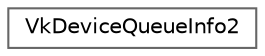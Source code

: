 digraph "类继承关系图"
{
 // LATEX_PDF_SIZE
  bgcolor="transparent";
  edge [fontname=Helvetica,fontsize=10,labelfontname=Helvetica,labelfontsize=10];
  node [fontname=Helvetica,fontsize=10,shape=box,height=0.2,width=0.4];
  rankdir="LR";
  Node0 [id="Node000000",label="VkDeviceQueueInfo2",height=0.2,width=0.4,color="grey40", fillcolor="white", style="filled",URL="$struct_vk_device_queue_info2.html",tooltip=" "];
}
